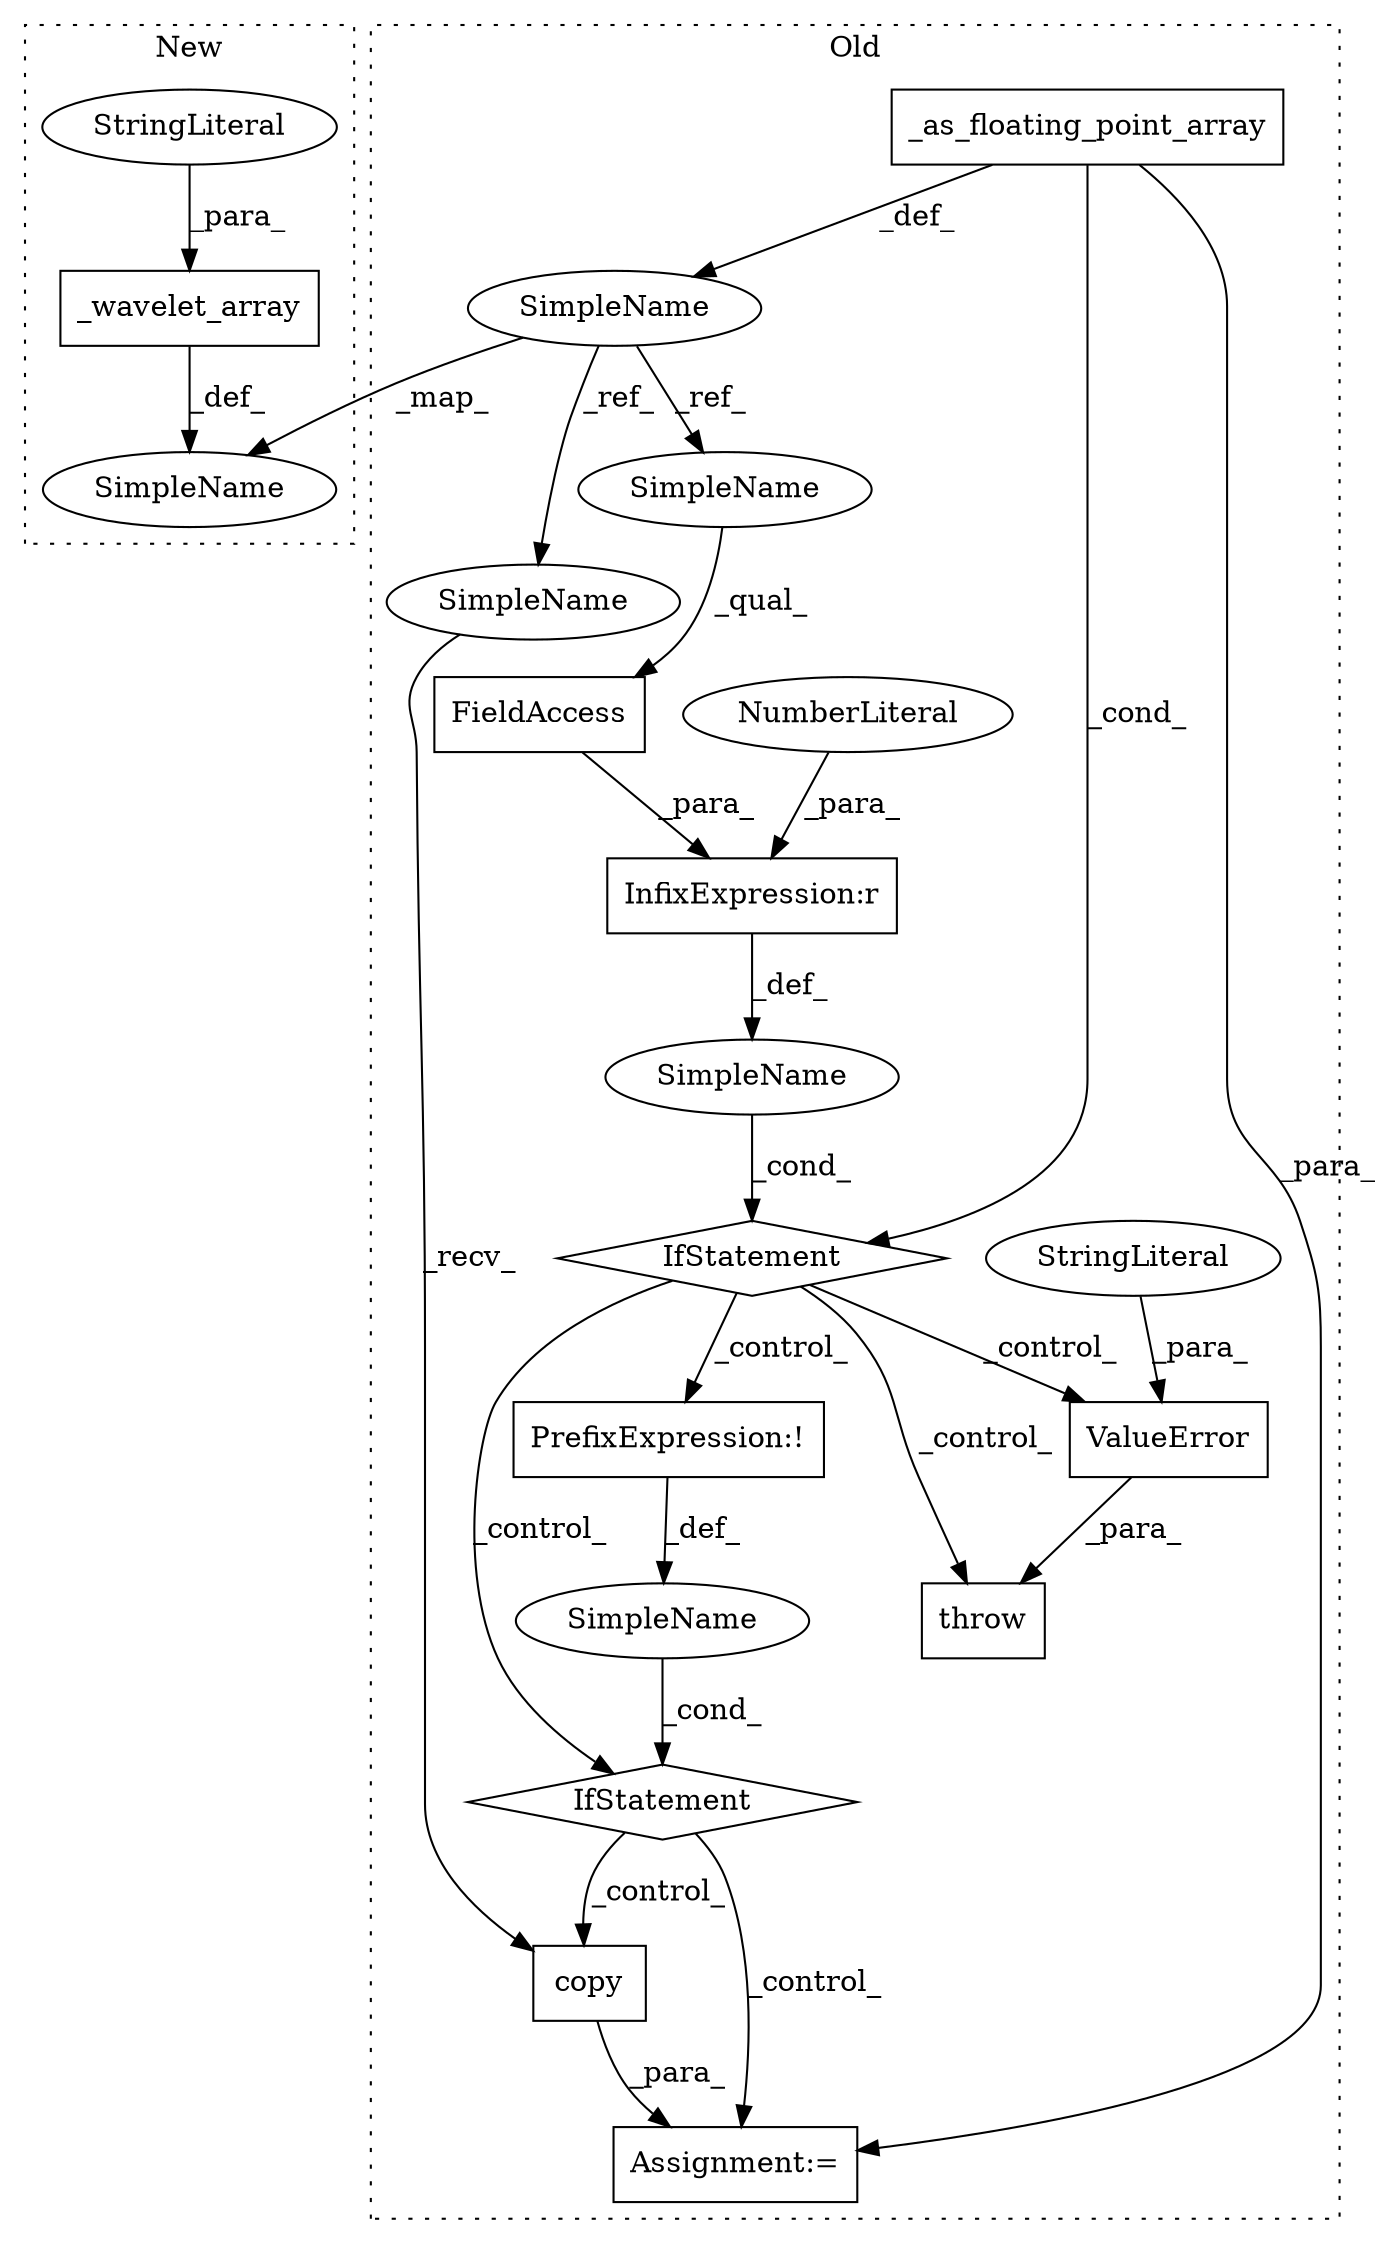 digraph G {
subgraph cluster0 {
1 [label="IfStatement" a="25" s="4829,4840" l="4,2" shape="diamond"];
3 [label="SimpleName" a="42" s="" l="" shape="ellipse"];
4 [label="throw" a="53" s="4745" l="6" shape="box"];
5 [label="PrefixExpression:!" a="38" s="4833" l="1" shape="box"];
6 [label="InfixExpression:r" a="27" s="4730" l="4" shape="box"];
7 [label="NumberLiteral" a="34" s="4734" l="1" shape="ellipse"];
8 [label="_as_floating_point_array" a="32" s="4687,4713" l="25,1" shape="box"];
9 [label="FieldAccess" a="22" s="4724" l="6" shape="box"];
10 [label="SimpleName" a="42" s="4685" l="1" shape="ellipse"];
12 [label="copy" a="32" s="4854" l="6" shape="box"];
13 [label="IfStatement" a="25" s="4720,4735" l="4,2" shape="diamond"];
14 [label="SimpleName" a="42" s="" l="" shape="ellipse"];
15 [label="ValueError" a="32" s="4751,4810" l="11,1" shape="box"];
17 [label="Assignment:=" a="7" s="4851" l="1" shape="box"];
18 [label="StringLiteral" a="45" s="4762" l="48" shape="ellipse"];
19 [label="SimpleName" a="42" s="4724" l="1" shape="ellipse"];
20 [label="SimpleName" a="42" s="4852" l="1" shape="ellipse"];
label = "Old";
style="dotted";
}
subgraph cluster1 {
2 [label="_wavelet_array" a="32" s="4978,5008" l="15,1" shape="box"];
11 [label="SimpleName" a="42" s="4976" l="1" shape="ellipse"];
16 [label="StringLiteral" a="45" s="5002" l="6" shape="ellipse"];
label = "New";
style="dotted";
}
1 -> 12 [label="_control_"];
1 -> 17 [label="_control_"];
2 -> 11 [label="_def_"];
3 -> 13 [label="_cond_"];
5 -> 14 [label="_def_"];
6 -> 3 [label="_def_"];
7 -> 6 [label="_para_"];
8 -> 13 [label="_cond_"];
8 -> 17 [label="_para_"];
8 -> 10 [label="_def_"];
9 -> 6 [label="_para_"];
10 -> 20 [label="_ref_"];
10 -> 19 [label="_ref_"];
10 -> 11 [label="_map_"];
12 -> 17 [label="_para_"];
13 -> 1 [label="_control_"];
13 -> 4 [label="_control_"];
13 -> 5 [label="_control_"];
13 -> 15 [label="_control_"];
14 -> 1 [label="_cond_"];
15 -> 4 [label="_para_"];
16 -> 2 [label="_para_"];
18 -> 15 [label="_para_"];
19 -> 9 [label="_qual_"];
20 -> 12 [label="_recv_"];
}